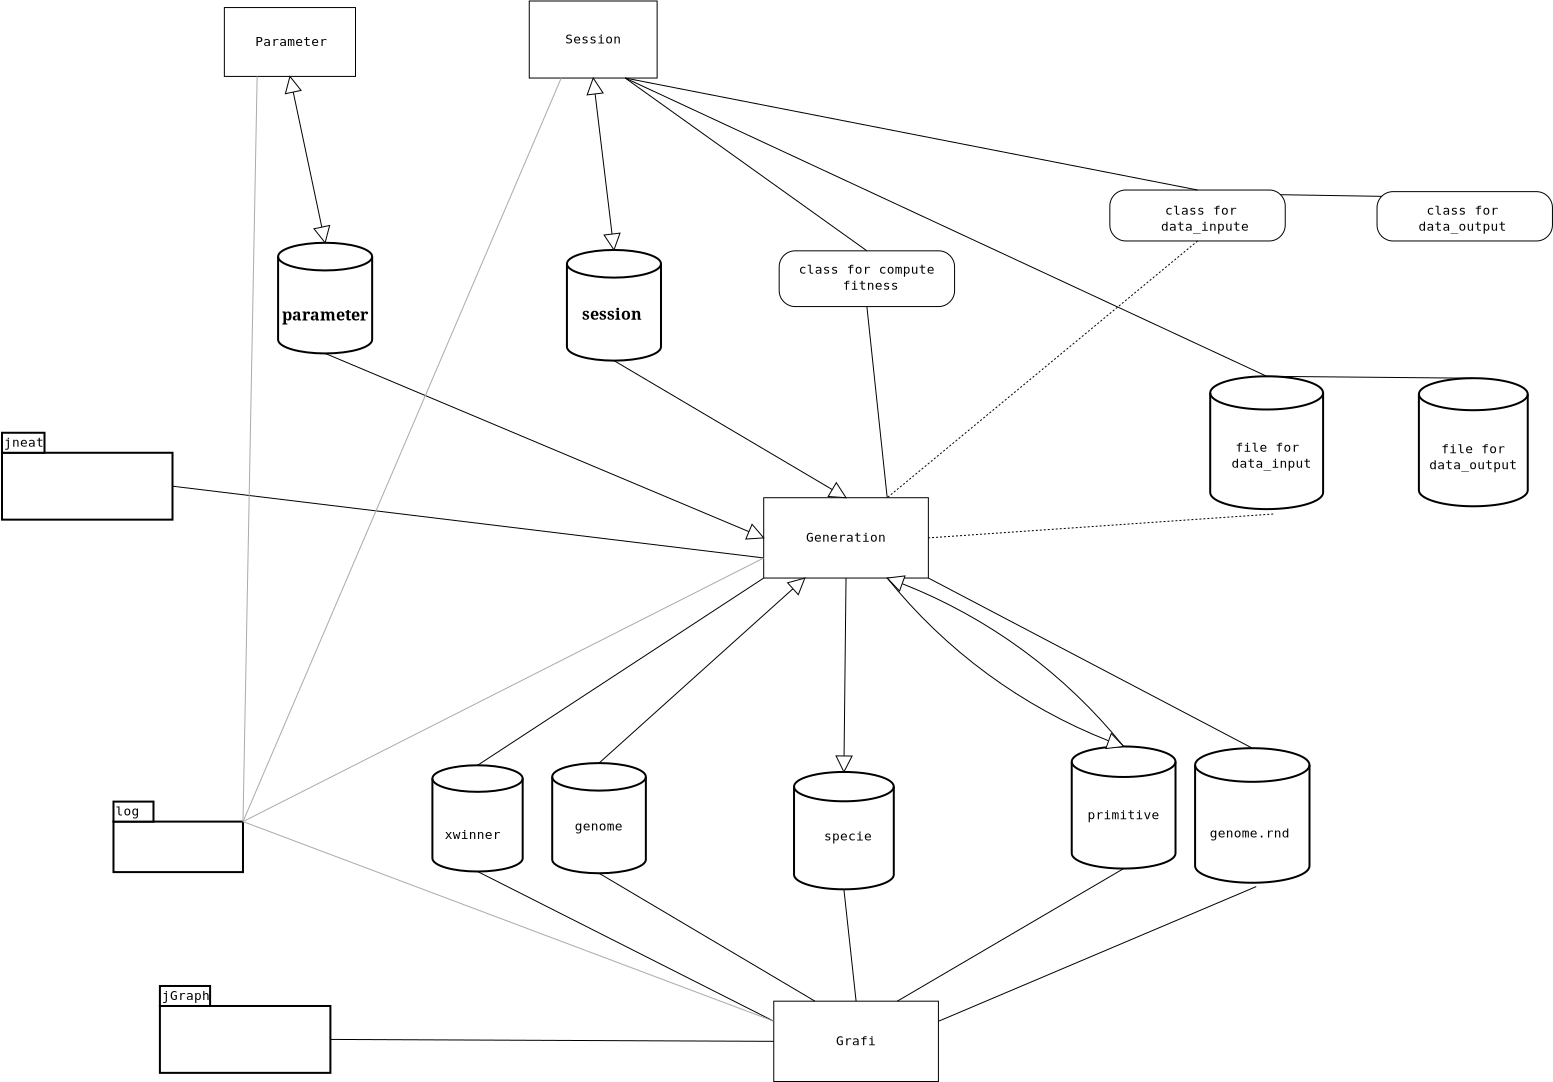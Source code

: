 <?xml version="1.0"?>
<dia:diagram xmlns:dia="http://www.lysator.liu.se/~alla/dia/">
  <dia:layer name="Background" visible="true">
    <dia:object type="Flowchart - Box" version="0" id="O0">
      <dia:attribute name="obj_pos">
        <dia:point val="6.23,16.148"/>
      </dia:attribute>
      <dia:attribute name="obj_bb">
        <dia:rectangle val="6.23,16.148;12.787,19.59"/>
      </dia:attribute>
      <dia:attribute name="elem_corner">
        <dia:point val="6.23,16.148"/>
      </dia:attribute>
      <dia:attribute name="elem_width">
        <dia:real val="6.557"/>
      </dia:attribute>
      <dia:attribute name="elem_height">
        <dia:real val="3.443"/>
      </dia:attribute>
      <dia:attribute name="border_width">
        <dia:real val="0"/>
      </dia:attribute>
      <dia:attribute name="show_background">
        <dia:boolean val="true"/>
      </dia:attribute>
      <dia:attribute name="padding">
        <dia:real val="0.5"/>
      </dia:attribute>
      <dia:attribute name="text">
        <dia:composite type="text">
          <dia:attribute name="string">
            <dia:string>#Parameter#</dia:string>
          </dia:attribute>
          <dia:attribute name="font">
            <dia:font name="Courier"/>
          </dia:attribute>
          <dia:attribute name="height">
            <dia:real val="0.8"/>
          </dia:attribute>
          <dia:attribute name="pos">
            <dia:point val="9.508,18.067"/>
          </dia:attribute>
          <dia:attribute name="color">
            <dia:color val="#000000"/>
          </dia:attribute>
          <dia:attribute name="alignment">
            <dia:enum val="1"/>
          </dia:attribute>
        </dia:composite>
      </dia:attribute>
    </dia:object>
    <dia:object type="Flowchart - Box" version="0" id="O1">
      <dia:attribute name="obj_pos">
        <dia:point val="21.475,15.82"/>
      </dia:attribute>
      <dia:attribute name="obj_bb">
        <dia:rectangle val="21.475,15.82;27.869,19.672"/>
      </dia:attribute>
      <dia:attribute name="elem_corner">
        <dia:point val="21.475,15.82"/>
      </dia:attribute>
      <dia:attribute name="elem_width">
        <dia:real val="6.393"/>
      </dia:attribute>
      <dia:attribute name="elem_height">
        <dia:real val="3.852"/>
      </dia:attribute>
      <dia:attribute name="border_width">
        <dia:real val="0"/>
      </dia:attribute>
      <dia:attribute name="show_background">
        <dia:boolean val="true"/>
      </dia:attribute>
      <dia:attribute name="padding">
        <dia:real val="0.5"/>
      </dia:attribute>
      <dia:attribute name="text">
        <dia:composite type="text">
          <dia:attribute name="string">
            <dia:string>#Session#</dia:string>
          </dia:attribute>
          <dia:attribute name="font">
            <dia:font name="Courier"/>
          </dia:attribute>
          <dia:attribute name="height">
            <dia:real val="0.8"/>
          </dia:attribute>
          <dia:attribute name="pos">
            <dia:point val="24.672,17.944"/>
          </dia:attribute>
          <dia:attribute name="color">
            <dia:color val="#000000"/>
          </dia:attribute>
          <dia:attribute name="alignment">
            <dia:enum val="1"/>
          </dia:attribute>
        </dia:composite>
      </dia:attribute>
    </dia:object>
    <dia:object type="Flowchart - Box" version="0" id="O2">
      <dia:attribute name="obj_pos">
        <dia:point val="33.197,40.656"/>
      </dia:attribute>
      <dia:attribute name="obj_bb">
        <dia:rectangle val="33.197,40.656;41.43,44.672"/>
      </dia:attribute>
      <dia:attribute name="elem_corner">
        <dia:point val="33.197,40.656"/>
      </dia:attribute>
      <dia:attribute name="elem_width">
        <dia:real val="8.233"/>
      </dia:attribute>
      <dia:attribute name="elem_height">
        <dia:real val="4.016"/>
      </dia:attribute>
      <dia:attribute name="border_width">
        <dia:real val="0"/>
      </dia:attribute>
      <dia:attribute name="show_background">
        <dia:boolean val="true"/>
      </dia:attribute>
      <dia:attribute name="padding">
        <dia:real val="0.5"/>
      </dia:attribute>
      <dia:attribute name="text">
        <dia:composite type="text">
          <dia:attribute name="string">
            <dia:string>#Generation#</dia:string>
          </dia:attribute>
          <dia:attribute name="font">
            <dia:font name="Courier"/>
          </dia:attribute>
          <dia:attribute name="height">
            <dia:real val="0.8"/>
          </dia:attribute>
          <dia:attribute name="pos">
            <dia:point val="37.313,42.862"/>
          </dia:attribute>
          <dia:attribute name="color">
            <dia:color val="#000000"/>
          </dia:attribute>
          <dia:attribute name="alignment">
            <dia:enum val="1"/>
          </dia:attribute>
        </dia:composite>
      </dia:attribute>
    </dia:object>
    <dia:object type="Labels - Text" version="0" id="O3">
      <dia:attribute name="obj_pos">
        <dia:point val="7.705,30.284"/>
      </dia:attribute>
      <dia:attribute name="obj_bb">
        <dia:rectangle val="7.655,29.536;7.705,30.536"/>
      </dia:attribute>
      <dia:attribute name="text">
        <dia:composite type="text">
          <dia:attribute name="string">
            <dia:string>##</dia:string>
          </dia:attribute>
          <dia:attribute name="font">
            <dia:font name="Courier"/>
          </dia:attribute>
          <dia:attribute name="height">
            <dia:real val="1"/>
          </dia:attribute>
          <dia:attribute name="pos">
            <dia:point val="7.705,30.284"/>
          </dia:attribute>
          <dia:attribute name="color">
            <dia:color val="#000000"/>
          </dia:attribute>
          <dia:attribute name="alignment">
            <dia:enum val="1"/>
          </dia:attribute>
        </dia:composite>
      </dia:attribute>
      <dia:attribute name="marker_point">
        <dia:point val="7.705,30.984"/>
      </dia:attribute>
    </dia:object>
    <dia:object type="Network - Storage" version="0" id="O4">
      <dia:attribute name="obj_pos">
        <dia:point val="11.268,33.441"/>
      </dia:attribute>
      <dia:attribute name="obj_bb">
        <dia:rectangle val="9.179,27.869;13.357,34.646"/>
      </dia:attribute>
      <dia:attribute name="elem_corner">
        <dia:point val="9.219,27.909"/>
      </dia:attribute>
      <dia:attribute name="elem_width">
        <dia:real val="4.098"/>
      </dia:attribute>
      <dia:attribute name="elem_height">
        <dia:real val="5.533"/>
      </dia:attribute>
      <dia:attribute name="magnify">
        <dia:real val="2.049"/>
      </dia:attribute>
      <dia:attribute name="text">
        <dia:composite type="text">
          <dia:attribute name="string">
            <dia:string>##</dia:string>
          </dia:attribute>
          <dia:attribute name="font">
            <dia:font name="Courier"/>
          </dia:attribute>
          <dia:attribute name="height">
            <dia:real val="1"/>
          </dia:attribute>
          <dia:attribute name="pos">
            <dia:point val="11.268,34.394"/>
          </dia:attribute>
          <dia:attribute name="color">
            <dia:color val="#000000"/>
          </dia:attribute>
          <dia:attribute name="alignment">
            <dia:enum val="1"/>
          </dia:attribute>
        </dia:composite>
      </dia:attribute>
    </dia:object>
    <dia:object type="Standard - Text" version="0" id="O5">
      <dia:attribute name="obj_pos">
        <dia:point val="11.26,31.797"/>
      </dia:attribute>
      <dia:attribute name="obj_bb">
        <dia:rectangle val="9.125,30.987;13.395,32.987"/>
      </dia:attribute>
      <dia:attribute name="text">
        <dia:composite type="text">
          <dia:attribute name="string">
            <dia:string>#parameter
#</dia:string>
          </dia:attribute>
          <dia:attribute name="font">
            <dia:font name="Times-Bold"/>
          </dia:attribute>
          <dia:attribute name="height">
            <dia:real val="1"/>
          </dia:attribute>
          <dia:attribute name="pos">
            <dia:point val="11.26,31.797"/>
          </dia:attribute>
          <dia:attribute name="color">
            <dia:color val="#000000"/>
          </dia:attribute>
          <dia:attribute name="alignment">
            <dia:enum val="1"/>
          </dia:attribute>
        </dia:composite>
      </dia:attribute>
    </dia:object>
    <dia:object type="Network - Storage" version="0" id="O6">
      <dia:attribute name="obj_pos">
        <dia:point val="25.71,33.801"/>
      </dia:attribute>
      <dia:attribute name="obj_bb">
        <dia:rectangle val="23.621,28.228;27.799,35.006"/>
      </dia:attribute>
      <dia:attribute name="elem_corner">
        <dia:point val="23.661,28.268"/>
      </dia:attribute>
      <dia:attribute name="elem_width">
        <dia:real val="4.098"/>
      </dia:attribute>
      <dia:attribute name="elem_height">
        <dia:real val="5.533"/>
      </dia:attribute>
      <dia:attribute name="magnify">
        <dia:real val="2.049"/>
      </dia:attribute>
      <dia:attribute name="text">
        <dia:composite type="text">
          <dia:attribute name="string">
            <dia:string>##</dia:string>
          </dia:attribute>
          <dia:attribute name="font">
            <dia:font name="Courier"/>
          </dia:attribute>
          <dia:attribute name="height">
            <dia:real val="1"/>
          </dia:attribute>
          <dia:attribute name="pos">
            <dia:point val="25.71,34.753"/>
          </dia:attribute>
          <dia:attribute name="color">
            <dia:color val="#000000"/>
          </dia:attribute>
          <dia:attribute name="alignment">
            <dia:enum val="1"/>
          </dia:attribute>
        </dia:composite>
      </dia:attribute>
    </dia:object>
    <dia:object type="Standard - Text" version="0" id="O7">
      <dia:attribute name="obj_pos">
        <dia:point val="25.613,31.761"/>
      </dia:attribute>
      <dia:attribute name="obj_bb">
        <dia:rectangle val="24.129,30.951;27.046,31.951"/>
      </dia:attribute>
      <dia:attribute name="text">
        <dia:composite type="text">
          <dia:attribute name="string">
            <dia:string>#session#</dia:string>
          </dia:attribute>
          <dia:attribute name="font">
            <dia:font name="Times-Bold"/>
          </dia:attribute>
          <dia:attribute name="height">
            <dia:real val="1"/>
          </dia:attribute>
          <dia:attribute name="pos">
            <dia:point val="25.613,31.761"/>
          </dia:attribute>
          <dia:attribute name="color">
            <dia:color val="#000000"/>
          </dia:attribute>
          <dia:attribute name="alignment">
            <dia:enum val="1"/>
          </dia:attribute>
        </dia:composite>
      </dia:attribute>
    </dia:object>
    <dia:object type="Standard - Line" version="0" id="O8">
      <dia:attribute name="obj_pos">
        <dia:point val="24.672,19.672"/>
      </dia:attribute>
      <dia:attribute name="obj_bb">
        <dia:rectangle val="23.878,19.576;26.504,28.364"/>
      </dia:attribute>
      <dia:attribute name="conn_endpoints">
        <dia:point val="24.672,19.672"/>
        <dia:point val="25.71,28.268"/>
      </dia:attribute>
      <dia:attribute name="numcp">
        <dia:int val="1"/>
      </dia:attribute>
      <dia:attribute name="line_width">
        <dia:real val="0"/>
      </dia:attribute>
      <dia:attribute name="start_arrow">
        <dia:enum val="2"/>
      </dia:attribute>
      <dia:attribute name="start_arrow_length">
        <dia:real val="0.8"/>
      </dia:attribute>
      <dia:attribute name="start_arrow_width">
        <dia:real val="0.8"/>
      </dia:attribute>
      <dia:attribute name="end_arrow">
        <dia:enum val="2"/>
      </dia:attribute>
      <dia:attribute name="end_arrow_length">
        <dia:real val="0.8"/>
      </dia:attribute>
      <dia:attribute name="end_arrow_width">
        <dia:real val="0.8"/>
      </dia:attribute>
      <dia:connections>
        <dia:connection handle="0" to="O1" connection="13"/>
        <dia:connection handle="1" to="O6" connection="0"/>
      </dia:connections>
    </dia:object>
    <dia:object type="Standard - Line" version="0" id="O9">
      <dia:attribute name="obj_pos">
        <dia:point val="9.508,19.59"/>
      </dia:attribute>
      <dia:attribute name="obj_bb">
        <dia:rectangle val="8.726,19.425;12.051,28.074"/>
      </dia:attribute>
      <dia:attribute name="conn_endpoints">
        <dia:point val="9.508,19.59"/>
        <dia:point val="11.268,27.909"/>
      </dia:attribute>
      <dia:attribute name="numcp">
        <dia:int val="1"/>
      </dia:attribute>
      <dia:attribute name="line_width">
        <dia:real val="0"/>
      </dia:attribute>
      <dia:attribute name="start_arrow">
        <dia:enum val="2"/>
      </dia:attribute>
      <dia:attribute name="start_arrow_length">
        <dia:real val="0.8"/>
      </dia:attribute>
      <dia:attribute name="start_arrow_width">
        <dia:real val="0.8"/>
      </dia:attribute>
      <dia:attribute name="end_arrow">
        <dia:enum val="2"/>
      </dia:attribute>
      <dia:attribute name="end_arrow_length">
        <dia:real val="0.8"/>
      </dia:attribute>
      <dia:attribute name="end_arrow_width">
        <dia:real val="0.8"/>
      </dia:attribute>
      <dia:connections>
        <dia:connection handle="0" to="O0" connection="13"/>
        <dia:connection handle="1" to="O4" connection="0"/>
      </dia:connections>
    </dia:object>
    <dia:object type="Standard - Line" version="0" id="O10">
      <dia:attribute name="obj_pos">
        <dia:point val="11.268,33.441"/>
      </dia:attribute>
      <dia:attribute name="obj_bb">
        <dia:rectangle val="11.268,33.441;33.507,43.401"/>
      </dia:attribute>
      <dia:attribute name="conn_endpoints">
        <dia:point val="11.268,33.441"/>
        <dia:point val="33.197,42.664"/>
      </dia:attribute>
      <dia:attribute name="numcp">
        <dia:int val="1"/>
      </dia:attribute>
      <dia:attribute name="line_width">
        <dia:real val="0"/>
      </dia:attribute>
      <dia:attribute name="end_arrow">
        <dia:enum val="2"/>
      </dia:attribute>
      <dia:attribute name="end_arrow_length">
        <dia:real val="0.8"/>
      </dia:attribute>
      <dia:attribute name="end_arrow_width">
        <dia:real val="0.8"/>
      </dia:attribute>
      <dia:connections>
        <dia:connection handle="0" to="O4" connection="1"/>
        <dia:connection handle="1" to="O2" connection="7"/>
      </dia:connections>
    </dia:object>
    <dia:object type="Standard - Line" version="0" id="O11">
      <dia:attribute name="obj_pos">
        <dia:point val="25.71,33.801"/>
      </dia:attribute>
      <dia:attribute name="obj_bb">
        <dia:rectangle val="25.71,33.801;37.72,41.344"/>
      </dia:attribute>
      <dia:attribute name="conn_endpoints">
        <dia:point val="25.71,33.801"/>
        <dia:point val="37.313,40.656"/>
      </dia:attribute>
      <dia:attribute name="numcp">
        <dia:int val="1"/>
      </dia:attribute>
      <dia:attribute name="line_width">
        <dia:real val="0"/>
      </dia:attribute>
      <dia:attribute name="end_arrow">
        <dia:enum val="2"/>
      </dia:attribute>
      <dia:attribute name="end_arrow_length">
        <dia:real val="0.8"/>
      </dia:attribute>
      <dia:attribute name="end_arrow_width">
        <dia:real val="0.8"/>
      </dia:attribute>
      <dia:connections>
        <dia:connection handle="0" to="O6" connection="1"/>
        <dia:connection handle="1" to="O2" connection="2"/>
      </dia:connections>
    </dia:object>
    <dia:object type="Network - Storage" version="0" id="O12">
      <dia:attribute name="obj_pos">
        <dia:point val="37.207,60.236"/>
      </dia:attribute>
      <dia:attribute name="obj_bb">
        <dia:rectangle val="34.994,54.328;39.421,61.454"/>
      </dia:attribute>
      <dia:attribute name="elem_corner">
        <dia:point val="35.034,54.368"/>
      </dia:attribute>
      <dia:attribute name="elem_width">
        <dia:real val="4.347"/>
      </dia:attribute>
      <dia:attribute name="elem_height">
        <dia:real val="5.868"/>
      </dia:attribute>
      <dia:attribute name="magnify">
        <dia:real val="2.173"/>
      </dia:attribute>
      <dia:attribute name="text">
        <dia:composite type="text">
          <dia:attribute name="string">
            <dia:string>##</dia:string>
          </dia:attribute>
          <dia:attribute name="font">
            <dia:font name="Courier"/>
          </dia:attribute>
          <dia:attribute name="height">
            <dia:real val="1"/>
          </dia:attribute>
          <dia:attribute name="pos">
            <dia:point val="37.207,61.201"/>
          </dia:attribute>
          <dia:attribute name="color">
            <dia:color val="#000000"/>
          </dia:attribute>
          <dia:attribute name="alignment">
            <dia:enum val="1"/>
          </dia:attribute>
        </dia:composite>
      </dia:attribute>
    </dia:object>
    <dia:object type="Network - Storage" version="0" id="O13">
      <dia:attribute name="obj_pos">
        <dia:point val="24.963,59.433"/>
      </dia:attribute>
      <dia:attribute name="obj_bb">
        <dia:rectangle val="22.883,53.884;27.044,60.637"/>
      </dia:attribute>
      <dia:attribute name="elem_corner">
        <dia:point val="22.923,53.924"/>
      </dia:attribute>
      <dia:attribute name="elem_width">
        <dia:real val="4.081"/>
      </dia:attribute>
      <dia:attribute name="elem_height">
        <dia:real val="5.509"/>
      </dia:attribute>
      <dia:attribute name="magnify">
        <dia:real val="2.04"/>
      </dia:attribute>
      <dia:attribute name="text">
        <dia:composite type="text">
          <dia:attribute name="string">
            <dia:string>##</dia:string>
          </dia:attribute>
          <dia:attribute name="font">
            <dia:font name="Courier"/>
          </dia:attribute>
          <dia:attribute name="height">
            <dia:real val="1"/>
          </dia:attribute>
          <dia:attribute name="pos">
            <dia:point val="24.963,60.384"/>
          </dia:attribute>
          <dia:attribute name="color">
            <dia:color val="#000000"/>
          </dia:attribute>
          <dia:attribute name="alignment">
            <dia:enum val="1"/>
          </dia:attribute>
        </dia:composite>
      </dia:attribute>
    </dia:object>
    <dia:object type="Network - Storage" version="0" id="O14">
      <dia:attribute name="obj_pos">
        <dia:point val="51.193,59.198"/>
      </dia:attribute>
      <dia:attribute name="obj_bb">
        <dia:rectangle val="48.892,53.053;53.494,60.424"/>
      </dia:attribute>
      <dia:attribute name="elem_corner">
        <dia:point val="48.932,53.093"/>
      </dia:attribute>
      <dia:attribute name="elem_width">
        <dia:real val="4.522"/>
      </dia:attribute>
      <dia:attribute name="elem_height">
        <dia:real val="6.105"/>
      </dia:attribute>
      <dia:attribute name="magnify">
        <dia:real val="2.261"/>
      </dia:attribute>
      <dia:attribute name="text">
        <dia:composite type="text">
          <dia:attribute name="string">
            <dia:string>##</dia:string>
          </dia:attribute>
          <dia:attribute name="font">
            <dia:font name="Courier"/>
          </dia:attribute>
          <dia:attribute name="height">
            <dia:real val="1"/>
          </dia:attribute>
          <dia:attribute name="pos">
            <dia:point val="51.193,60.171"/>
          </dia:attribute>
          <dia:attribute name="color">
            <dia:color val="#000000"/>
          </dia:attribute>
          <dia:attribute name="alignment">
            <dia:enum val="1"/>
          </dia:attribute>
        </dia:composite>
      </dia:attribute>
    </dia:object>
    <dia:object type="Standard - Text" version="0" id="O15">
      <dia:attribute name="obj_pos">
        <dia:point val="24.954,57.299"/>
      </dia:attribute>
      <dia:attribute name="obj_bb">
        <dia:rectangle val="23.497,56.702;26.412,57.502"/>
      </dia:attribute>
      <dia:attribute name="text">
        <dia:composite type="text">
          <dia:attribute name="string">
            <dia:string>#genome#</dia:string>
          </dia:attribute>
          <dia:attribute name="font">
            <dia:font name="Courier"/>
          </dia:attribute>
          <dia:attribute name="height">
            <dia:real val="0.8"/>
          </dia:attribute>
          <dia:attribute name="pos">
            <dia:point val="24.954,57.299"/>
          </dia:attribute>
          <dia:attribute name="color">
            <dia:color val="#000000"/>
          </dia:attribute>
          <dia:attribute name="alignment">
            <dia:enum val="1"/>
          </dia:attribute>
        </dia:composite>
      </dia:attribute>
    </dia:object>
    <dia:object type="Standard - Text" version="0" id="O16">
      <dia:attribute name="obj_pos">
        <dia:point val="37.413,57.791"/>
      </dia:attribute>
      <dia:attribute name="obj_bb">
        <dia:rectangle val="35.956,57.193;38.871,57.993"/>
      </dia:attribute>
      <dia:attribute name="text">
        <dia:composite type="text">
          <dia:attribute name="string">
            <dia:string>#specie#</dia:string>
          </dia:attribute>
          <dia:attribute name="font">
            <dia:font name="Courier"/>
          </dia:attribute>
          <dia:attribute name="height">
            <dia:real val="0.8"/>
          </dia:attribute>
          <dia:attribute name="pos">
            <dia:point val="37.413,57.791"/>
          </dia:attribute>
          <dia:attribute name="color">
            <dia:color val="#000000"/>
          </dia:attribute>
          <dia:attribute name="alignment">
            <dia:enum val="1"/>
          </dia:attribute>
        </dia:composite>
      </dia:attribute>
    </dia:object>
    <dia:object type="Standard - Text" version="0" id="O17">
      <dia:attribute name="obj_pos">
        <dia:point val="51.184,56.726"/>
      </dia:attribute>
      <dia:attribute name="obj_bb">
        <dia:rectangle val="49.048,56.128;53.32,56.928"/>
      </dia:attribute>
      <dia:attribute name="text">
        <dia:composite type="text">
          <dia:attribute name="string">
            <dia:string>#primitive#</dia:string>
          </dia:attribute>
          <dia:attribute name="font">
            <dia:font name="Courier"/>
          </dia:attribute>
          <dia:attribute name="height">
            <dia:real val="0.8"/>
          </dia:attribute>
          <dia:attribute name="pos">
            <dia:point val="51.184,56.726"/>
          </dia:attribute>
          <dia:attribute name="color">
            <dia:color val="#000000"/>
          </dia:attribute>
          <dia:attribute name="alignment">
            <dia:enum val="1"/>
          </dia:attribute>
        </dia:composite>
      </dia:attribute>
    </dia:object>
    <dia:object type="Standard - Line" version="0" id="O18">
      <dia:attribute name="obj_pos">
        <dia:point val="24.963,53.924"/>
      </dia:attribute>
      <dia:attribute name="obj_bb">
        <dia:rectangle val="24.963,44.077;35.79,53.924"/>
      </dia:attribute>
      <dia:attribute name="conn_endpoints">
        <dia:point val="24.963,53.924"/>
        <dia:point val="35.255,44.672"/>
      </dia:attribute>
      <dia:attribute name="numcp">
        <dia:int val="1"/>
      </dia:attribute>
      <dia:attribute name="line_width">
        <dia:real val="0"/>
      </dia:attribute>
      <dia:attribute name="end_arrow">
        <dia:enum val="2"/>
      </dia:attribute>
      <dia:attribute name="end_arrow_length">
        <dia:real val="0.8"/>
      </dia:attribute>
      <dia:attribute name="end_arrow_width">
        <dia:real val="0.8"/>
      </dia:attribute>
      <dia:connections>
        <dia:connection handle="0" to="O13" connection="0"/>
        <dia:connection handle="1" to="O2" connection="12"/>
      </dia:connections>
    </dia:object>
    <dia:object type="Standard - Line" version="0" id="O19">
      <dia:attribute name="obj_pos">
        <dia:point val="37.313,44.672"/>
      </dia:attribute>
      <dia:attribute name="obj_bb">
        <dia:rectangle val="36.407,44.672;38.007,54.377"/>
      </dia:attribute>
      <dia:attribute name="conn_endpoints">
        <dia:point val="37.313,44.672"/>
        <dia:point val="37.207,54.368"/>
      </dia:attribute>
      <dia:attribute name="numcp">
        <dia:int val="1"/>
      </dia:attribute>
      <dia:attribute name="line_width">
        <dia:real val="0"/>
      </dia:attribute>
      <dia:attribute name="end_arrow">
        <dia:enum val="2"/>
      </dia:attribute>
      <dia:attribute name="end_arrow_length">
        <dia:real val="0.8"/>
      </dia:attribute>
      <dia:attribute name="end_arrow_width">
        <dia:real val="0.8"/>
      </dia:attribute>
      <dia:connections>
        <dia:connection handle="0" to="O2" connection="13"/>
        <dia:connection handle="1" to="O12" connection="0"/>
      </dia:connections>
    </dia:object>
    <dia:object type="Standard - Arc" version="0" id="O20">
      <dia:attribute name="obj_pos">
        <dia:point val="51.193,53.093"/>
      </dia:attribute>
      <dia:attribute name="obj_bb">
        <dia:rectangle val="38.907,44.02;51.193,53.093"/>
      </dia:attribute>
      <dia:attribute name="conn_endpoints">
        <dia:point val="51.193,53.093"/>
        <dia:point val="39.372,44.672"/>
      </dia:attribute>
      <dia:attribute name="curve_distance">
        <dia:real val="1"/>
      </dia:attribute>
      <dia:attribute name="line_width">
        <dia:real val="0"/>
      </dia:attribute>
      <dia:attribute name="end_arrow">
        <dia:enum val="2"/>
      </dia:attribute>
      <dia:attribute name="end_arrow_length">
        <dia:real val="0.8"/>
      </dia:attribute>
      <dia:attribute name="end_arrow_width">
        <dia:real val="0.8"/>
      </dia:attribute>
      <dia:connections>
        <dia:connection handle="0" to="O14" connection="0"/>
        <dia:connection handle="1" to="O2" connection="14"/>
      </dia:connections>
    </dia:object>
    <dia:object type="Standard - Arc" version="0" id="O21">
      <dia:attribute name="obj_pos">
        <dia:point val="39.372,44.672"/>
      </dia:attribute>
      <dia:attribute name="obj_bb">
        <dia:rectangle val="39.372,44.672;51.657,53.745"/>
      </dia:attribute>
      <dia:attribute name="conn_endpoints">
        <dia:point val="39.372,44.672"/>
        <dia:point val="51.193,53.093"/>
      </dia:attribute>
      <dia:attribute name="curve_distance">
        <dia:real val="1"/>
      </dia:attribute>
      <dia:attribute name="line_width">
        <dia:real val="0"/>
      </dia:attribute>
      <dia:attribute name="end_arrow">
        <dia:enum val="2"/>
      </dia:attribute>
      <dia:attribute name="end_arrow_length">
        <dia:real val="0.8"/>
      </dia:attribute>
      <dia:attribute name="end_arrow_width">
        <dia:real val="0.8"/>
      </dia:attribute>
      <dia:connections>
        <dia:connection handle="0" to="O2" connection="14"/>
        <dia:connection handle="1" to="O14" connection="0"/>
      </dia:connections>
    </dia:object>
    <dia:object type="Flowchart - Box" version="0" id="O22">
      <dia:attribute name="obj_pos">
        <dia:point val="33.7,65.829"/>
      </dia:attribute>
      <dia:attribute name="obj_bb">
        <dia:rectangle val="33.7,65.829;41.934,69.845"/>
      </dia:attribute>
      <dia:attribute name="elem_corner">
        <dia:point val="33.7,65.829"/>
      </dia:attribute>
      <dia:attribute name="elem_width">
        <dia:real val="8.233"/>
      </dia:attribute>
      <dia:attribute name="elem_height">
        <dia:real val="4.016"/>
      </dia:attribute>
      <dia:attribute name="border_width">
        <dia:real val="0"/>
      </dia:attribute>
      <dia:attribute name="show_background">
        <dia:boolean val="true"/>
      </dia:attribute>
      <dia:attribute name="padding">
        <dia:real val="0.5"/>
      </dia:attribute>
      <dia:attribute name="text">
        <dia:composite type="text">
          <dia:attribute name="string">
            <dia:string>#Grafi#</dia:string>
          </dia:attribute>
          <dia:attribute name="font">
            <dia:font name="Courier"/>
          </dia:attribute>
          <dia:attribute name="height">
            <dia:real val="0.8"/>
          </dia:attribute>
          <dia:attribute name="pos">
            <dia:point val="37.817,68.035"/>
          </dia:attribute>
          <dia:attribute name="color">
            <dia:color val="#000000"/>
          </dia:attribute>
          <dia:attribute name="alignment">
            <dia:enum val="1"/>
          </dia:attribute>
        </dia:composite>
      </dia:attribute>
    </dia:object>
    <dia:object type="Standard - Line" version="0" id="O23">
      <dia:attribute name="obj_pos">
        <dia:point val="24.963,59.433"/>
      </dia:attribute>
      <dia:attribute name="obj_bb">
        <dia:rectangle val="24.963,59.433;35.759,65.829"/>
      </dia:attribute>
      <dia:attribute name="conn_endpoints">
        <dia:point val="24.963,59.433"/>
        <dia:point val="35.759,65.829"/>
      </dia:attribute>
      <dia:attribute name="numcp">
        <dia:int val="1"/>
      </dia:attribute>
      <dia:attribute name="line_width">
        <dia:real val="0"/>
      </dia:attribute>
      <dia:connections>
        <dia:connection handle="0" to="O13" connection="1"/>
        <dia:connection handle="1" to="O22" connection="1"/>
      </dia:connections>
    </dia:object>
    <dia:object type="Standard - Line" version="0" id="O24">
      <dia:attribute name="obj_pos">
        <dia:point val="37.207,60.236"/>
      </dia:attribute>
      <dia:attribute name="obj_bb">
        <dia:rectangle val="37.207,60.236;37.817,65.829"/>
      </dia:attribute>
      <dia:attribute name="conn_endpoints">
        <dia:point val="37.207,60.236"/>
        <dia:point val="37.817,65.829"/>
      </dia:attribute>
      <dia:attribute name="numcp">
        <dia:int val="1"/>
      </dia:attribute>
      <dia:attribute name="line_width">
        <dia:real val="0"/>
      </dia:attribute>
      <dia:connections>
        <dia:connection handle="0" to="O12" connection="1"/>
        <dia:connection handle="1" to="O22" connection="2"/>
      </dia:connections>
    </dia:object>
    <dia:object type="Standard - Line" version="0" id="O25">
      <dia:attribute name="obj_pos">
        <dia:point val="51.193,59.198"/>
      </dia:attribute>
      <dia:attribute name="obj_bb">
        <dia:rectangle val="39.875,59.198;51.193,65.829"/>
      </dia:attribute>
      <dia:attribute name="conn_endpoints">
        <dia:point val="51.193,59.198"/>
        <dia:point val="39.875,65.829"/>
      </dia:attribute>
      <dia:attribute name="numcp">
        <dia:int val="1"/>
      </dia:attribute>
      <dia:attribute name="line_width">
        <dia:real val="0"/>
      </dia:attribute>
      <dia:connections>
        <dia:connection handle="0" to="O14" connection="1"/>
        <dia:connection handle="1" to="O22" connection="3"/>
      </dia:connections>
    </dia:object>
    <dia:object type="Network - Storage" version="0" id="O26">
      <dia:attribute name="obj_pos">
        <dia:point val="18.889,59.345"/>
      </dia:attribute>
      <dia:attribute name="obj_bb">
        <dia:rectangle val="16.882,53.994;20.896,60.542"/>
      </dia:attribute>
      <dia:attribute name="elem_corner">
        <dia:point val="16.922,54.034"/>
      </dia:attribute>
      <dia:attribute name="elem_width">
        <dia:real val="3.934"/>
      </dia:attribute>
      <dia:attribute name="elem_height">
        <dia:real val="5.311"/>
      </dia:attribute>
      <dia:attribute name="magnify">
        <dia:real val="1.967"/>
      </dia:attribute>
      <dia:attribute name="text">
        <dia:composite type="text">
          <dia:attribute name="string">
            <dia:string>##</dia:string>
          </dia:attribute>
          <dia:attribute name="font">
            <dia:font name="Courier"/>
          </dia:attribute>
          <dia:attribute name="height">
            <dia:real val="1"/>
          </dia:attribute>
          <dia:attribute name="pos">
            <dia:point val="18.889,60.289"/>
          </dia:attribute>
          <dia:attribute name="color">
            <dia:color val="#000000"/>
          </dia:attribute>
          <dia:attribute name="alignment">
            <dia:enum val="1"/>
          </dia:attribute>
        </dia:composite>
      </dia:attribute>
    </dia:object>
    <dia:object type="Standard - Text" version="0" id="O27">
      <dia:attribute name="obj_pos">
        <dia:point val="18.643,57.722"/>
      </dia:attribute>
      <dia:attribute name="obj_bb">
        <dia:rectangle val="16.959,57.124;20.327,57.924"/>
      </dia:attribute>
      <dia:attribute name="text">
        <dia:composite type="text">
          <dia:attribute name="string">
            <dia:string>#xwinner#</dia:string>
          </dia:attribute>
          <dia:attribute name="font">
            <dia:font name="Courier"/>
          </dia:attribute>
          <dia:attribute name="height">
            <dia:real val="0.8"/>
          </dia:attribute>
          <dia:attribute name="pos">
            <dia:point val="18.643,57.722"/>
          </dia:attribute>
          <dia:attribute name="color">
            <dia:color val="#000000"/>
          </dia:attribute>
          <dia:attribute name="alignment">
            <dia:enum val="1"/>
          </dia:attribute>
        </dia:composite>
      </dia:attribute>
    </dia:object>
    <dia:object type="Standard - Line" version="0" id="O28">
      <dia:attribute name="obj_pos">
        <dia:point val="33.197,44.672"/>
      </dia:attribute>
      <dia:attribute name="obj_bb">
        <dia:rectangle val="18.889,44.672;33.197,54.034"/>
      </dia:attribute>
      <dia:attribute name="conn_endpoints">
        <dia:point val="33.197,44.672"/>
        <dia:point val="18.889,54.034"/>
      </dia:attribute>
      <dia:attribute name="numcp">
        <dia:int val="1"/>
      </dia:attribute>
      <dia:attribute name="line_width">
        <dia:real val="0"/>
      </dia:attribute>
      <dia:connections>
        <dia:connection handle="0" to="O2" connection="11"/>
        <dia:connection handle="1" to="O26" connection="0"/>
      </dia:connections>
    </dia:object>
    <dia:object type="Standard - Line" version="0" id="O29">
      <dia:attribute name="obj_pos">
        <dia:point val="18.889,59.345"/>
      </dia:attribute>
      <dia:attribute name="obj_bb">
        <dia:rectangle val="18.889,59.345;33.7,66.833"/>
      </dia:attribute>
      <dia:attribute name="conn_endpoints">
        <dia:point val="18.889,59.345"/>
        <dia:point val="33.7,66.833"/>
      </dia:attribute>
      <dia:attribute name="numcp">
        <dia:int val="1"/>
      </dia:attribute>
      <dia:attribute name="line_width">
        <dia:real val="0"/>
      </dia:attribute>
      <dia:connections>
        <dia:connection handle="0" to="O26" connection="1"/>
        <dia:connection handle="1" to="O22" connection="5"/>
      </dia:connections>
    </dia:object>
    <dia:object type="Network - Storage" version="0" id="O30">
      <dia:attribute name="obj_pos">
        <dia:point val="57.626,59.909"/>
      </dia:attribute>
      <dia:attribute name="obj_bb">
        <dia:rectangle val="55.094,53.139;60.158,61.158"/>
      </dia:attribute>
      <dia:attribute name="elem_corner">
        <dia:point val="55.134,53.179"/>
      </dia:attribute>
      <dia:attribute name="elem_width">
        <dia:real val="4.985"/>
      </dia:attribute>
      <dia:attribute name="elem_height">
        <dia:real val="6.729"/>
      </dia:attribute>
      <dia:attribute name="magnify">
        <dia:real val="2.492"/>
      </dia:attribute>
      <dia:attribute name="text">
        <dia:composite type="text">
          <dia:attribute name="string">
            <dia:string>##</dia:string>
          </dia:attribute>
          <dia:attribute name="font">
            <dia:font name="Courier"/>
          </dia:attribute>
          <dia:attribute name="height">
            <dia:real val="1"/>
          </dia:attribute>
          <dia:attribute name="pos">
            <dia:point val="57.626,60.905"/>
          </dia:attribute>
          <dia:attribute name="color">
            <dia:color val="#000000"/>
          </dia:attribute>
          <dia:attribute name="alignment">
            <dia:enum val="1"/>
          </dia:attribute>
        </dia:composite>
      </dia:attribute>
    </dia:object>
    <dia:object type="Standard - Text" version="0" id="O31">
      <dia:attribute name="obj_pos">
        <dia:point val="57.495,57.64"/>
      </dia:attribute>
      <dia:attribute name="obj_bb">
        <dia:rectangle val="55.133,57.042;59.858,57.842"/>
      </dia:attribute>
      <dia:attribute name="text">
        <dia:composite type="text">
          <dia:attribute name="string">
            <dia:string>#genome.rnd#</dia:string>
          </dia:attribute>
          <dia:attribute name="font">
            <dia:font name="Courier"/>
          </dia:attribute>
          <dia:attribute name="height">
            <dia:real val="0.8"/>
          </dia:attribute>
          <dia:attribute name="pos">
            <dia:point val="57.495,57.64"/>
          </dia:attribute>
          <dia:attribute name="color">
            <dia:color val="#000000"/>
          </dia:attribute>
          <dia:attribute name="alignment">
            <dia:enum val="1"/>
          </dia:attribute>
        </dia:composite>
      </dia:attribute>
    </dia:object>
    <dia:object type="Standard - Line" version="0" id="O32">
      <dia:attribute name="obj_pos">
        <dia:point val="41.43,44.672"/>
      </dia:attribute>
      <dia:attribute name="obj_bb">
        <dia:rectangle val="41.43,44.672;57.626,53.179"/>
      </dia:attribute>
      <dia:attribute name="conn_endpoints">
        <dia:point val="41.43,44.672"/>
        <dia:point val="57.626,53.179"/>
      </dia:attribute>
      <dia:attribute name="numcp">
        <dia:int val="1"/>
      </dia:attribute>
      <dia:attribute name="line_width">
        <dia:real val="0"/>
      </dia:attribute>
      <dia:connections>
        <dia:connection handle="0" to="O2" connection="15"/>
        <dia:connection handle="1" to="O30" connection="0"/>
      </dia:connections>
    </dia:object>
    <dia:object type="Standard - Line" version="0" id="O33">
      <dia:attribute name="obj_pos">
        <dia:point val="57.823,60.099"/>
      </dia:attribute>
      <dia:attribute name="obj_bb">
        <dia:rectangle val="41.934,60.099;57.823,66.833"/>
      </dia:attribute>
      <dia:attribute name="conn_endpoints">
        <dia:point val="57.823,60.099"/>
        <dia:point val="41.934,66.833"/>
      </dia:attribute>
      <dia:attribute name="numcp">
        <dia:int val="1"/>
      </dia:attribute>
      <dia:attribute name="line_width">
        <dia:real val="0"/>
      </dia:attribute>
      <dia:connections>
        <dia:connection handle="1" to="O22" connection="6"/>
      </dia:connections>
    </dia:object>
    <dia:object type="Standard - Box" version="0" id="O34">
      <dia:attribute name="obj_pos">
        <dia:point val="33.971,28.311"/>
      </dia:attribute>
      <dia:attribute name="obj_bb">
        <dia:rectangle val="33.971,28.311;42.741,31.098"/>
      </dia:attribute>
      <dia:attribute name="elem_corner">
        <dia:point val="33.971,28.311"/>
      </dia:attribute>
      <dia:attribute name="elem_width">
        <dia:real val="8.77"/>
      </dia:attribute>
      <dia:attribute name="elem_height">
        <dia:real val="2.787"/>
      </dia:attribute>
      <dia:attribute name="border_width">
        <dia:real val="0"/>
      </dia:attribute>
      <dia:attribute name="show_background">
        <dia:boolean val="true"/>
      </dia:attribute>
      <dia:attribute name="corner_radius">
        <dia:real val="0.8"/>
      </dia:attribute>
    </dia:object>
    <dia:object type="Standard - Text" version="0" id="O35">
      <dia:attribute name="obj_pos">
        <dia:point val="38.543,29.459"/>
      </dia:attribute>
      <dia:attribute name="obj_bb">
        <dia:rectangle val="34.37,28.861;42.715,30.461"/>
      </dia:attribute>
      <dia:attribute name="text">
        <dia:composite type="text">
          <dia:attribute name="string">
            <dia:string>#class for compute 
fitness#</dia:string>
          </dia:attribute>
          <dia:attribute name="font">
            <dia:font name="Courier"/>
          </dia:attribute>
          <dia:attribute name="height">
            <dia:real val="0.8"/>
          </dia:attribute>
          <dia:attribute name="pos">
            <dia:point val="38.543,29.459"/>
          </dia:attribute>
          <dia:attribute name="color">
            <dia:color val="#000000"/>
          </dia:attribute>
          <dia:attribute name="alignment">
            <dia:enum val="1"/>
          </dia:attribute>
        </dia:composite>
      </dia:attribute>
    </dia:object>
    <dia:object type="Standard - Box" version="0" id="O36">
      <dia:attribute name="obj_pos">
        <dia:point val="50.504,25.27"/>
      </dia:attribute>
      <dia:attribute name="obj_bb">
        <dia:rectangle val="50.504,25.27;59.274,27.82"/>
      </dia:attribute>
      <dia:attribute name="elem_corner">
        <dia:point val="50.504,25.27"/>
      </dia:attribute>
      <dia:attribute name="elem_width">
        <dia:real val="8.77"/>
      </dia:attribute>
      <dia:attribute name="elem_height">
        <dia:real val="2.549"/>
      </dia:attribute>
      <dia:attribute name="border_width">
        <dia:real val="0"/>
      </dia:attribute>
      <dia:attribute name="show_background">
        <dia:boolean val="true"/>
      </dia:attribute>
      <dia:attribute name="corner_radius">
        <dia:real val="0.8"/>
      </dia:attribute>
    </dia:object>
    <dia:object type="Standard - Text" version="0" id="O37">
      <dia:attribute name="obj_pos">
        <dia:point val="55.264,26.508"/>
      </dia:attribute>
      <dia:attribute name="obj_bb">
        <dia:rectangle val="52.675,25.91;57.853,27.51"/>
      </dia:attribute>
      <dia:attribute name="text">
        <dia:composite type="text">
          <dia:attribute name="string">
            <dia:string>#class for 
data_inpute#</dia:string>
          </dia:attribute>
          <dia:attribute name="font">
            <dia:font name="Courier"/>
          </dia:attribute>
          <dia:attribute name="height">
            <dia:real val="0.8"/>
          </dia:attribute>
          <dia:attribute name="pos">
            <dia:point val="55.264,26.508"/>
          </dia:attribute>
          <dia:attribute name="color">
            <dia:color val="#000000"/>
          </dia:attribute>
          <dia:attribute name="alignment">
            <dia:enum val="1"/>
          </dia:attribute>
        </dia:composite>
      </dia:attribute>
    </dia:object>
    <dia:object type="Standard - Box" version="0" id="O38">
      <dia:attribute name="obj_pos">
        <dia:point val="63.864,25.352"/>
      </dia:attribute>
      <dia:attribute name="obj_bb">
        <dia:rectangle val="63.864,25.352;72.635,27.82"/>
      </dia:attribute>
      <dia:attribute name="elem_corner">
        <dia:point val="63.864,25.352"/>
      </dia:attribute>
      <dia:attribute name="elem_width">
        <dia:real val="8.77"/>
      </dia:attribute>
      <dia:attribute name="elem_height">
        <dia:real val="2.467"/>
      </dia:attribute>
      <dia:attribute name="border_width">
        <dia:real val="0"/>
      </dia:attribute>
      <dia:attribute name="show_background">
        <dia:boolean val="true"/>
      </dia:attribute>
      <dia:attribute name="corner_radius">
        <dia:real val="0.8"/>
      </dia:attribute>
    </dia:object>
    <dia:object type="Standard - Text" version="0" id="O39">
      <dia:attribute name="obj_pos">
        <dia:point val="68.133,26.508"/>
      </dia:attribute>
      <dia:attribute name="obj_bb">
        <dia:rectangle val="65.544,25.91;70.721,27.51"/>
      </dia:attribute>
      <dia:attribute name="text">
        <dia:composite type="text">
          <dia:attribute name="string">
            <dia:string>#class for
data_output#</dia:string>
          </dia:attribute>
          <dia:attribute name="font">
            <dia:font name="Courier"/>
          </dia:attribute>
          <dia:attribute name="height">
            <dia:real val="0.8"/>
          </dia:attribute>
          <dia:attribute name="pos">
            <dia:point val="68.133,26.508"/>
          </dia:attribute>
          <dia:attribute name="color">
            <dia:color val="#000000"/>
          </dia:attribute>
          <dia:attribute name="alignment">
            <dia:enum val="1"/>
          </dia:attribute>
        </dia:composite>
      </dia:attribute>
    </dia:object>
    <dia:object type="Standard - Line" version="0" id="O40">
      <dia:attribute name="obj_pos">
        <dia:point val="26.27,19.672"/>
      </dia:attribute>
      <dia:attribute name="obj_bb">
        <dia:rectangle val="26.27,19.672;38.356,28.311"/>
      </dia:attribute>
      <dia:attribute name="conn_endpoints">
        <dia:point val="26.27,19.672"/>
        <dia:point val="38.356,28.311"/>
      </dia:attribute>
      <dia:attribute name="numcp">
        <dia:int val="1"/>
      </dia:attribute>
      <dia:attribute name="line_width">
        <dia:real val="0"/>
      </dia:attribute>
      <dia:connections>
        <dia:connection handle="0" to="O1" connection="14"/>
        <dia:connection handle="1" to="O34" connection="1"/>
      </dia:connections>
    </dia:object>
    <dia:object type="Standard - Line" version="0" id="O41">
      <dia:attribute name="obj_pos">
        <dia:point val="26.27,19.672"/>
      </dia:attribute>
      <dia:attribute name="obj_bb">
        <dia:rectangle val="26.27,19.672;54.889,25.27"/>
      </dia:attribute>
      <dia:attribute name="conn_endpoints">
        <dia:point val="26.27,19.672"/>
        <dia:point val="54.889,25.27"/>
      </dia:attribute>
      <dia:attribute name="numcp">
        <dia:int val="1"/>
      </dia:attribute>
      <dia:attribute name="line_width">
        <dia:real val="0"/>
      </dia:attribute>
      <dia:connections>
        <dia:connection handle="0" to="O1" connection="14"/>
        <dia:connection handle="1" to="O36" connection="1"/>
      </dia:connections>
    </dia:object>
    <dia:object type="Standard - Line" version="0" id="O42">
      <dia:attribute name="obj_pos">
        <dia:point val="38.356,31.098"/>
      </dia:attribute>
      <dia:attribute name="obj_bb">
        <dia:rectangle val="38.356,31.098;39.372,40.656"/>
      </dia:attribute>
      <dia:attribute name="conn_endpoints">
        <dia:point val="38.356,31.098"/>
        <dia:point val="39.372,40.656"/>
      </dia:attribute>
      <dia:attribute name="numcp">
        <dia:int val="1"/>
      </dia:attribute>
      <dia:attribute name="line_width">
        <dia:real val="0"/>
      </dia:attribute>
      <dia:connections>
        <dia:connection handle="0" to="O34" connection="6"/>
        <dia:connection handle="1" to="O2" connection="3"/>
      </dia:connections>
    </dia:object>
    <dia:object type="Standard - Line" version="0" id="O43">
      <dia:attribute name="obj_pos">
        <dia:point val="54.889,27.82"/>
      </dia:attribute>
      <dia:attribute name="obj_bb">
        <dia:rectangle val="39.372,27.82;54.889,40.656"/>
      </dia:attribute>
      <dia:attribute name="conn_endpoints">
        <dia:point val="54.889,27.82"/>
        <dia:point val="39.372,40.656"/>
      </dia:attribute>
      <dia:attribute name="numcp">
        <dia:int val="1"/>
      </dia:attribute>
      <dia:attribute name="line_width">
        <dia:real val="0"/>
      </dia:attribute>
      <dia:attribute name="line_style">
        <dia:enum val="4"/>
      </dia:attribute>
      <dia:connections>
        <dia:connection handle="0" to="O36" connection="6"/>
        <dia:connection handle="1" to="O2" connection="3"/>
      </dia:connections>
    </dia:object>
    <dia:object type="Network - Storage" version="0" id="O44">
      <dia:attribute name="obj_pos">
        <dia:point val="58.345,41.226"/>
      </dia:attribute>
      <dia:attribute name="obj_bb">
        <dia:rectangle val="55.845,34.545;60.844,42.472"/>
      </dia:attribute>
      <dia:attribute name="elem_corner">
        <dia:point val="55.885,34.585"/>
      </dia:attribute>
      <dia:attribute name="elem_width">
        <dia:real val="4.919"/>
      </dia:attribute>
      <dia:attribute name="elem_height">
        <dia:real val="6.641"/>
      </dia:attribute>
      <dia:attribute name="magnify">
        <dia:real val="2.46"/>
      </dia:attribute>
      <dia:attribute name="text">
        <dia:composite type="text">
          <dia:attribute name="string">
            <dia:string>##</dia:string>
          </dia:attribute>
          <dia:attribute name="font">
            <dia:font name="Courier"/>
          </dia:attribute>
          <dia:attribute name="height">
            <dia:real val="1"/>
          </dia:attribute>
          <dia:attribute name="pos">
            <dia:point val="58.345,42.22"/>
          </dia:attribute>
          <dia:attribute name="color">
            <dia:color val="#000000"/>
          </dia:attribute>
          <dia:attribute name="alignment">
            <dia:enum val="1"/>
          </dia:attribute>
        </dia:composite>
      </dia:attribute>
    </dia:object>
    <dia:object type="Network - Storage" version="0" id="O45">
      <dia:attribute name="obj_pos">
        <dia:point val="68.678,41.084"/>
      </dia:attribute>
      <dia:attribute name="obj_bb">
        <dia:rectangle val="66.266,34.64;71.09,42.321"/>
      </dia:attribute>
      <dia:attribute name="elem_corner">
        <dia:point val="66.306,34.68"/>
      </dia:attribute>
      <dia:attribute name="elem_width">
        <dia:real val="4.744"/>
      </dia:attribute>
      <dia:attribute name="elem_height">
        <dia:real val="6.404"/>
      </dia:attribute>
      <dia:attribute name="magnify">
        <dia:real val="2.372"/>
      </dia:attribute>
      <dia:attribute name="text">
        <dia:composite type="text">
          <dia:attribute name="string">
            <dia:string>##</dia:string>
          </dia:attribute>
          <dia:attribute name="font">
            <dia:font name="Courier"/>
          </dia:attribute>
          <dia:attribute name="height">
            <dia:real val="1"/>
          </dia:attribute>
          <dia:attribute name="pos">
            <dia:point val="68.678,42.069"/>
          </dia:attribute>
          <dia:attribute name="color">
            <dia:color val="#000000"/>
          </dia:attribute>
          <dia:attribute name="alignment">
            <dia:enum val="1"/>
          </dia:attribute>
        </dia:composite>
      </dia:attribute>
    </dia:object>
    <dia:object type="Standard - Text" version="0" id="O46">
      <dia:attribute name="obj_pos">
        <dia:point val="58.591,38.356"/>
      </dia:attribute>
      <dia:attribute name="obj_bb">
        <dia:rectangle val="56.228,37.758;60.953,39.358"/>
      </dia:attribute>
      <dia:attribute name="text">
        <dia:composite type="text">
          <dia:attribute name="string">
            <dia:string>#file for 
data_input#</dia:string>
          </dia:attribute>
          <dia:attribute name="font">
            <dia:font name="Courier"/>
          </dia:attribute>
          <dia:attribute name="height">
            <dia:real val="0.8"/>
          </dia:attribute>
          <dia:attribute name="pos">
            <dia:point val="58.591,38.356"/>
          </dia:attribute>
          <dia:attribute name="color">
            <dia:color val="#000000"/>
          </dia:attribute>
          <dia:attribute name="alignment">
            <dia:enum val="1"/>
          </dia:attribute>
        </dia:composite>
      </dia:attribute>
    </dia:object>
    <dia:object type="Standard - Text" version="0" id="O47">
      <dia:attribute name="obj_pos">
        <dia:point val="68.673,38.438"/>
      </dia:attribute>
      <dia:attribute name="obj_bb">
        <dia:rectangle val="66.084,37.84;71.261,39.44"/>
      </dia:attribute>
      <dia:attribute name="text">
        <dia:composite type="text">
          <dia:attribute name="string">
            <dia:string>#file for
data_output#</dia:string>
          </dia:attribute>
          <dia:attribute name="font">
            <dia:font name="Courier"/>
          </dia:attribute>
          <dia:attribute name="height">
            <dia:real val="0.8"/>
          </dia:attribute>
          <dia:attribute name="pos">
            <dia:point val="68.673,38.438"/>
          </dia:attribute>
          <dia:attribute name="color">
            <dia:color val="#000000"/>
          </dia:attribute>
          <dia:attribute name="alignment">
            <dia:enum val="1"/>
          </dia:attribute>
        </dia:composite>
      </dia:attribute>
    </dia:object>
    <dia:object type="Standard - Line" version="0" id="O48">
      <dia:attribute name="obj_pos">
        <dia:point val="26.27,19.672"/>
      </dia:attribute>
      <dia:attribute name="obj_bb">
        <dia:rectangle val="26.27,19.672;58.345,34.585"/>
      </dia:attribute>
      <dia:attribute name="conn_endpoints">
        <dia:point val="26.27,19.672"/>
        <dia:point val="58.345,34.585"/>
      </dia:attribute>
      <dia:attribute name="numcp">
        <dia:int val="1"/>
      </dia:attribute>
      <dia:attribute name="line_width">
        <dia:real val="0"/>
      </dia:attribute>
      <dia:connections>
        <dia:connection handle="0" to="O1" connection="14"/>
        <dia:connection handle="1" to="O44" connection="0"/>
      </dia:connections>
    </dia:object>
    <dia:object type="Standard - Line" version="0" id="O49">
      <dia:attribute name="obj_pos">
        <dia:point val="58.673,41.471"/>
      </dia:attribute>
      <dia:attribute name="obj_bb">
        <dia:rectangle val="41.43,41.471;58.673,42.664"/>
      </dia:attribute>
      <dia:attribute name="conn_endpoints">
        <dia:point val="58.673,41.471"/>
        <dia:point val="41.43,42.664"/>
      </dia:attribute>
      <dia:attribute name="numcp">
        <dia:int val="1"/>
      </dia:attribute>
      <dia:attribute name="line_width">
        <dia:real val="0"/>
      </dia:attribute>
      <dia:attribute name="line_style">
        <dia:enum val="4"/>
      </dia:attribute>
      <dia:connections>
        <dia:connection handle="1" to="O2" connection="8"/>
      </dia:connections>
    </dia:object>
    <dia:object type="Standard - Line" version="0" id="O50">
      <dia:attribute name="obj_pos">
        <dia:point val="59.04,25.505"/>
      </dia:attribute>
      <dia:attribute name="obj_bb">
        <dia:rectangle val="59.04,25.505;64.099,25.587"/>
      </dia:attribute>
      <dia:attribute name="conn_endpoints">
        <dia:point val="59.04,25.505"/>
        <dia:point val="64.099,25.587"/>
      </dia:attribute>
      <dia:attribute name="numcp">
        <dia:int val="1"/>
      </dia:attribute>
      <dia:attribute name="line_width">
        <dia:real val="0"/>
      </dia:attribute>
      <dia:connections>
        <dia:connection handle="0" to="O36" connection="2"/>
        <dia:connection handle="1" to="O38" connection="0"/>
      </dia:connections>
    </dia:object>
    <dia:object type="Standard - Line" version="0" id="O51">
      <dia:attribute name="obj_pos">
        <dia:point val="58.345,34.585"/>
      </dia:attribute>
      <dia:attribute name="obj_bb">
        <dia:rectangle val="58.345,34.585;68.678,34.68"/>
      </dia:attribute>
      <dia:attribute name="conn_endpoints">
        <dia:point val="58.345,34.585"/>
        <dia:point val="68.678,34.68"/>
      </dia:attribute>
      <dia:attribute name="numcp">
        <dia:int val="1"/>
      </dia:attribute>
      <dia:attribute name="line_width">
        <dia:real val="0"/>
      </dia:attribute>
      <dia:connections>
        <dia:connection handle="0" to="O44" connection="0"/>
        <dia:connection handle="1" to="O45" connection="0"/>
      </dia:connections>
    </dia:object>
    <dia:object type="UML - LargePackage" version="0" id="O52">
      <dia:attribute name="obj_pos">
        <dia:point val="-4.888,38.408"/>
      </dia:attribute>
      <dia:attribute name="obj_bb">
        <dia:rectangle val="-4.938,36.558;3.687,41.802"/>
      </dia:attribute>
      <dia:attribute name="elem_corner">
        <dia:point val="-4.888,38.408"/>
      </dia:attribute>
      <dia:attribute name="elem_width">
        <dia:real val="8.525"/>
      </dia:attribute>
      <dia:attribute name="elem_height">
        <dia:real val="3.344"/>
      </dia:attribute>
      <dia:attribute name="name">
        <dia:string>#jneat#</dia:string>
      </dia:attribute>
      <dia:attribute name="stereotype">
        <dia:string/>
      </dia:attribute>
    </dia:object>
    <dia:object type="UML - LargePackage" version="0" id="O53">
      <dia:attribute name="obj_pos">
        <dia:point val="3.007,66.069"/>
      </dia:attribute>
      <dia:attribute name="obj_bb">
        <dia:rectangle val="2.957,64.219;11.581,69.463"/>
      </dia:attribute>
      <dia:attribute name="elem_corner">
        <dia:point val="3.007,66.069"/>
      </dia:attribute>
      <dia:attribute name="elem_width">
        <dia:real val="8.525"/>
      </dia:attribute>
      <dia:attribute name="elem_height">
        <dia:real val="3.344"/>
      </dia:attribute>
      <dia:attribute name="name">
        <dia:string>#jGraph#</dia:string>
      </dia:attribute>
      <dia:attribute name="stereotype">
        <dia:string/>
      </dia:attribute>
    </dia:object>
    <dia:object type="Standard - Line" version="0" id="O54">
      <dia:attribute name="obj_pos">
        <dia:point val="33.7,67.837"/>
      </dia:attribute>
      <dia:attribute name="obj_bb">
        <dia:rectangle val="11.531,67.741;33.7,67.837"/>
      </dia:attribute>
      <dia:attribute name="conn_endpoints">
        <dia:point val="33.7,67.837"/>
        <dia:point val="11.531,67.741"/>
      </dia:attribute>
      <dia:attribute name="numcp">
        <dia:int val="1"/>
      </dia:attribute>
      <dia:attribute name="line_width">
        <dia:real val="0"/>
      </dia:attribute>
      <dia:connections>
        <dia:connection handle="0" to="O22" connection="7"/>
        <dia:connection handle="1" to="O53" connection="4"/>
      </dia:connections>
    </dia:object>
    <dia:object type="Standard - Line" version="0" id="O55">
      <dia:attribute name="obj_pos">
        <dia:point val="33.197,43.668"/>
      </dia:attribute>
      <dia:attribute name="obj_bb">
        <dia:rectangle val="3.637,40.08;33.197,43.668"/>
      </dia:attribute>
      <dia:attribute name="conn_endpoints">
        <dia:point val="33.197,43.668"/>
        <dia:point val="3.637,40.08"/>
      </dia:attribute>
      <dia:attribute name="numcp">
        <dia:int val="1"/>
      </dia:attribute>
      <dia:attribute name="line_width">
        <dia:real val="0"/>
      </dia:attribute>
      <dia:connections>
        <dia:connection handle="0" to="O2" connection="9"/>
        <dia:connection handle="1" to="O52" connection="4"/>
      </dia:connections>
    </dia:object>
    <dia:object type="UML - LargePackage" version="0" id="O56">
      <dia:attribute name="obj_pos">
        <dia:point val="0.686,56.85"/>
      </dia:attribute>
      <dia:attribute name="obj_bb">
        <dia:rectangle val="0.636,55.0;7.212,59.425"/>
      </dia:attribute>
      <dia:attribute name="elem_corner">
        <dia:point val="0.686,56.85"/>
      </dia:attribute>
      <dia:attribute name="elem_width">
        <dia:real val="6.475"/>
      </dia:attribute>
      <dia:attribute name="elem_height">
        <dia:real val="2.525"/>
      </dia:attribute>
      <dia:attribute name="name">
        <dia:string>#log#</dia:string>
      </dia:attribute>
      <dia:attribute name="stereotype">
        <dia:string/>
      </dia:attribute>
    </dia:object>
    <dia:object type="Standard - Line" version="0" id="O57">
      <dia:attribute name="obj_pos">
        <dia:point val="33.197,43.668"/>
      </dia:attribute>
      <dia:attribute name="obj_bb">
        <dia:rectangle val="7.162,43.668;33.197,56.85"/>
      </dia:attribute>
      <dia:attribute name="conn_endpoints">
        <dia:point val="33.197,43.668"/>
        <dia:point val="7.162,56.85"/>
      </dia:attribute>
      <dia:attribute name="numcp">
        <dia:int val="1"/>
      </dia:attribute>
      <dia:attribute name="line_color">
        <dia:color val="#aaaaaa"/>
      </dia:attribute>
      <dia:attribute name="line_width">
        <dia:real val="0"/>
      </dia:attribute>
      <dia:connections>
        <dia:connection handle="0" to="O2" connection="9"/>
        <dia:connection handle="1" to="O56" connection="2"/>
      </dia:connections>
    </dia:object>
    <dia:object type="Standard - Line" version="0" id="O58">
      <dia:attribute name="obj_pos">
        <dia:point val="7.162,56.85"/>
      </dia:attribute>
      <dia:attribute name="obj_bb">
        <dia:rectangle val="7.162,56.85;33.7,66.833"/>
      </dia:attribute>
      <dia:attribute name="conn_endpoints">
        <dia:point val="7.162,56.85"/>
        <dia:point val="33.7,66.833"/>
      </dia:attribute>
      <dia:attribute name="numcp">
        <dia:int val="1"/>
      </dia:attribute>
      <dia:attribute name="line_color">
        <dia:color val="#aaaaaa"/>
      </dia:attribute>
      <dia:attribute name="line_width">
        <dia:real val="0"/>
      </dia:attribute>
      <dia:connections>
        <dia:connection handle="0" to="O56" connection="2"/>
        <dia:connection handle="1" to="O22" connection="5"/>
      </dia:connections>
    </dia:object>
    <dia:object type="Standard - Line" version="0" id="O59">
      <dia:attribute name="obj_pos">
        <dia:point val="7.869,19.59"/>
      </dia:attribute>
      <dia:attribute name="obj_bb">
        <dia:rectangle val="7.162,19.59;7.869,56.85"/>
      </dia:attribute>
      <dia:attribute name="conn_endpoints">
        <dia:point val="7.869,19.59"/>
        <dia:point val="7.162,56.85"/>
      </dia:attribute>
      <dia:attribute name="numcp">
        <dia:int val="1"/>
      </dia:attribute>
      <dia:attribute name="line_color">
        <dia:color val="#aaaaaa"/>
      </dia:attribute>
      <dia:attribute name="line_width">
        <dia:real val="0"/>
      </dia:attribute>
      <dia:connections>
        <dia:connection handle="0" to="O0" connection="12"/>
        <dia:connection handle="1" to="O56" connection="2"/>
      </dia:connections>
    </dia:object>
    <dia:object type="Standard - Line" version="0" id="O60">
      <dia:attribute name="obj_pos">
        <dia:point val="23.074,19.672"/>
      </dia:attribute>
      <dia:attribute name="obj_bb">
        <dia:rectangle val="7.162,19.672;23.074,56.85"/>
      </dia:attribute>
      <dia:attribute name="conn_endpoints">
        <dia:point val="23.074,19.672"/>
        <dia:point val="7.162,56.85"/>
      </dia:attribute>
      <dia:attribute name="numcp">
        <dia:int val="1"/>
      </dia:attribute>
      <dia:attribute name="line_color">
        <dia:color val="#aaaaaa"/>
      </dia:attribute>
      <dia:attribute name="line_width">
        <dia:real val="0"/>
      </dia:attribute>
      <dia:connections>
        <dia:connection handle="0" to="O1" connection="12"/>
        <dia:connection handle="1" to="O56" connection="2"/>
      </dia:connections>
    </dia:object>
  </dia:layer>
</dia:diagram>
